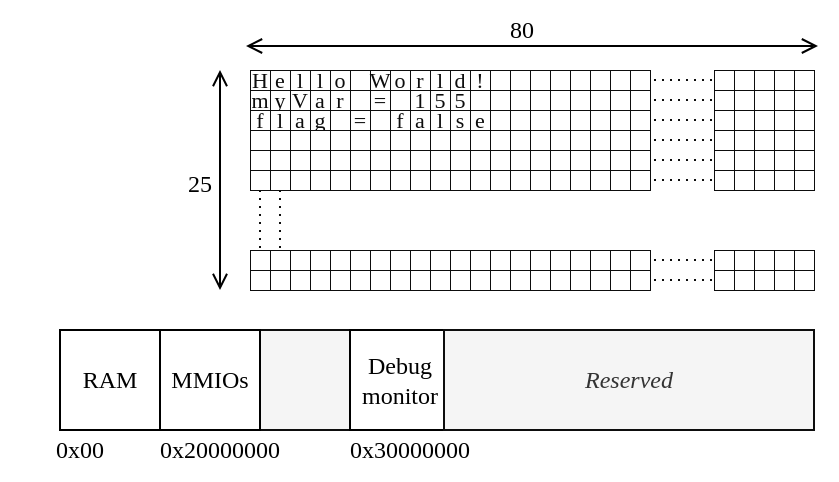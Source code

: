 <mxfile version="21.6.8" type="device">
  <diagram name="Page-1" id="7UJvqwtA53lMrA3YZl_T">
    <mxGraphModel dx="627" dy="459" grid="1" gridSize="10" guides="1" tooltips="1" connect="1" arrows="1" fold="1" page="1" pageScale="1" pageWidth="850" pageHeight="1100" math="0" shadow="0">
      <root>
        <mxCell id="0" />
        <mxCell id="1" parent="0" />
        <mxCell id="1Dst-Pp7yCYSwZfz3Zx6-1" value="" style="rounded=0;whiteSpace=wrap;html=1;fillColor=#f5f5f5;fontColor=#333333;strokeColor=#0D0D0D;" parent="1" vertex="1">
          <mxGeometry x="150" y="250" width="150" height="50" as="geometry" />
        </mxCell>
        <mxCell id="1Dst-Pp7yCYSwZfz3Zx6-3" value="0x00" style="text;html=1;strokeColor=none;fillColor=none;align=center;verticalAlign=middle;whiteSpace=wrap;rounded=0;fontFamily=Computer Modern;" parent="1" vertex="1">
          <mxGeometry x="120" y="295" width="80" height="30" as="geometry" />
        </mxCell>
        <mxCell id="1Dst-Pp7yCYSwZfz3Zx6-6" value="0x20000000" style="text;html=1;strokeColor=none;fillColor=none;align=center;verticalAlign=middle;whiteSpace=wrap;rounded=0;fontFamily=Computer Modern;" parent="1" vertex="1">
          <mxGeometry x="190" y="295" width="80" height="30" as="geometry" />
        </mxCell>
        <mxCell id="1Dst-Pp7yCYSwZfz3Zx6-7" value="0x30000000" style="text;html=1;strokeColor=none;fillColor=none;align=center;verticalAlign=middle;whiteSpace=wrap;rounded=0;fontFamily=Computer Modern;" parent="1" vertex="1">
          <mxGeometry x="285" y="295" width="80" height="30" as="geometry" />
        </mxCell>
        <mxCell id="1Dst-Pp7yCYSwZfz3Zx6-11" value="RAM" style="rounded=0;whiteSpace=wrap;html=1;fontFamily=Computer Modern;" parent="1" vertex="1">
          <mxGeometry x="150" y="250" width="50" height="50" as="geometry" />
        </mxCell>
        <mxCell id="1Dst-Pp7yCYSwZfz3Zx6-12" value="MMIOs" style="rounded=0;whiteSpace=wrap;html=1;fontFamily=Computer Modern;" parent="1" vertex="1">
          <mxGeometry x="200" y="250" width="50" height="50" as="geometry" />
        </mxCell>
        <mxCell id="1Dst-Pp7yCYSwZfz3Zx6-13" value="Debug&lt;br&gt;monitor" style="rounded=0;whiteSpace=wrap;html=1;fontFamily=Computer Modern;" parent="1" vertex="1">
          <mxGeometry x="295" y="250" width="50" height="50" as="geometry" />
        </mxCell>
        <mxCell id="1Dst-Pp7yCYSwZfz3Zx6-14" value="H" style="rounded=0;whiteSpace=wrap;html=1;fontColor=#0D0D0D;strokeColor=#0D0D0D;fontFamily=Computer Modern;fontSize=11;strokeWidth=0.5;" parent="1" vertex="1">
          <mxGeometry x="245" y="120" width="10" height="10" as="geometry" />
        </mxCell>
        <mxCell id="1Dst-Pp7yCYSwZfz3Zx6-15" value="e" style="rounded=0;whiteSpace=wrap;html=1;fontColor=#0D0D0D;strokeColor=#0D0D0D;fontFamily=Computer Modern;fontSize=11;strokeWidth=0.5;" parent="1" vertex="1">
          <mxGeometry x="255" y="120" width="10" height="10" as="geometry" />
        </mxCell>
        <mxCell id="1Dst-Pp7yCYSwZfz3Zx6-16" value="l" style="rounded=0;whiteSpace=wrap;html=1;fontColor=#0D0D0D;strokeColor=#0D0D0D;fontFamily=Computer Modern;fontSize=11;strokeWidth=0.5;" parent="1" vertex="1">
          <mxGeometry x="265" y="120" width="10" height="10" as="geometry" />
        </mxCell>
        <mxCell id="1Dst-Pp7yCYSwZfz3Zx6-17" value="l" style="rounded=0;whiteSpace=wrap;html=1;fontColor=#0D0D0D;strokeColor=#0D0D0D;fontFamily=Computer Modern;fontSize=11;strokeWidth=0.5;" parent="1" vertex="1">
          <mxGeometry x="275" y="120" width="10" height="10" as="geometry" />
        </mxCell>
        <mxCell id="1Dst-Pp7yCYSwZfz3Zx6-18" value="o" style="rounded=0;whiteSpace=wrap;html=1;fontColor=#0D0D0D;strokeColor=#0D0D0D;fontFamily=Computer Modern;fontSize=11;strokeWidth=0.5;" parent="1" vertex="1">
          <mxGeometry x="285" y="120" width="10" height="10" as="geometry" />
        </mxCell>
        <mxCell id="1Dst-Pp7yCYSwZfz3Zx6-19" value="" style="rounded=0;whiteSpace=wrap;html=1;fontColor=#B3B3B3;strokeColor=#0D0D0D;fontSize=11;strokeWidth=0.5;" parent="1" vertex="1">
          <mxGeometry x="295" y="120" width="10" height="10" as="geometry" />
        </mxCell>
        <mxCell id="1Dst-Pp7yCYSwZfz3Zx6-20" value="W" style="rounded=0;whiteSpace=wrap;html=1;fontColor=#0D0D0D;strokeColor=#0D0D0D;fontFamily=Computer Modern;fontSize=11;strokeWidth=0.5;" parent="1" vertex="1">
          <mxGeometry x="305" y="120" width="10" height="10" as="geometry" />
        </mxCell>
        <mxCell id="1Dst-Pp7yCYSwZfz3Zx6-21" value="o" style="rounded=0;whiteSpace=wrap;html=1;fontColor=#0D0D0D;strokeColor=#0D0D0D;fontFamily=Computer Modern;fontSize=11;strokeWidth=0.5;" parent="1" vertex="1">
          <mxGeometry x="315" y="120" width="10" height="10" as="geometry" />
        </mxCell>
        <mxCell id="1Dst-Pp7yCYSwZfz3Zx6-22" value="r" style="rounded=0;whiteSpace=wrap;html=1;fontColor=#0D0D0D;strokeColor=#0D0D0D;fontFamily=Computer Modern;fontSize=11;strokeWidth=0.5;" parent="1" vertex="1">
          <mxGeometry x="325" y="120" width="10" height="10" as="geometry" />
        </mxCell>
        <mxCell id="1Dst-Pp7yCYSwZfz3Zx6-23" value="l" style="rounded=0;whiteSpace=wrap;html=1;fontColor=#0D0D0D;strokeColor=#0D0D0D;fontFamily=Computer Modern;fontSize=11;strokeWidth=0.5;" parent="1" vertex="1">
          <mxGeometry x="335" y="120" width="10" height="10" as="geometry" />
        </mxCell>
        <mxCell id="1Dst-Pp7yCYSwZfz3Zx6-24" value="d" style="rounded=0;whiteSpace=wrap;html=1;fontColor=#0D0D0D;strokeColor=#0D0D0D;fontFamily=Computer Modern;fontSize=11;strokeWidth=0.5;" parent="1" vertex="1">
          <mxGeometry x="345" y="120" width="10" height="10" as="geometry" />
        </mxCell>
        <mxCell id="1Dst-Pp7yCYSwZfz3Zx6-25" value="!" style="rounded=0;whiteSpace=wrap;html=1;fontColor=#0D0D0D;strokeColor=#0D0D0D;fontFamily=Computer Modern;fontSize=11;strokeWidth=0.5;" parent="1" vertex="1">
          <mxGeometry x="355" y="120" width="10" height="10" as="geometry" />
        </mxCell>
        <mxCell id="1Dst-Pp7yCYSwZfz3Zx6-26" value="" style="rounded=0;whiteSpace=wrap;html=1;fontColor=#B3B3B3;strokeColor=#0D0D0D;strokeWidth=0.5;" parent="1" vertex="1">
          <mxGeometry x="365" y="120" width="10" height="10" as="geometry" />
        </mxCell>
        <mxCell id="1Dst-Pp7yCYSwZfz3Zx6-27" value="" style="rounded=0;whiteSpace=wrap;html=1;fontColor=#B3B3B3;strokeColor=#0D0D0D;strokeWidth=0.5;" parent="1" vertex="1">
          <mxGeometry x="375" y="120" width="10" height="10" as="geometry" />
        </mxCell>
        <mxCell id="1Dst-Pp7yCYSwZfz3Zx6-28" value="" style="rounded=0;whiteSpace=wrap;html=1;fontColor=#B3B3B3;strokeColor=#0D0D0D;strokeWidth=0.5;" parent="1" vertex="1">
          <mxGeometry x="385" y="120" width="10" height="10" as="geometry" />
        </mxCell>
        <mxCell id="1Dst-Pp7yCYSwZfz3Zx6-29" value="" style="rounded=0;whiteSpace=wrap;html=1;fontColor=#B3B3B3;strokeColor=#0D0D0D;strokeWidth=0.5;" parent="1" vertex="1">
          <mxGeometry x="395" y="120" width="10" height="10" as="geometry" />
        </mxCell>
        <mxCell id="1Dst-Pp7yCYSwZfz3Zx6-30" value="" style="rounded=0;whiteSpace=wrap;html=1;fontColor=#B3B3B3;strokeColor=#0D0D0D;strokeWidth=0.5;" parent="1" vertex="1">
          <mxGeometry x="405" y="120" width="10" height="10" as="geometry" />
        </mxCell>
        <mxCell id="1Dst-Pp7yCYSwZfz3Zx6-31" value="" style="rounded=0;whiteSpace=wrap;html=1;fontColor=#B3B3B3;strokeColor=#0D0D0D;strokeWidth=0.5;" parent="1" vertex="1">
          <mxGeometry x="415" y="120" width="10" height="10" as="geometry" />
        </mxCell>
        <mxCell id="1Dst-Pp7yCYSwZfz3Zx6-32" value="" style="rounded=0;whiteSpace=wrap;html=1;fontColor=#B3B3B3;strokeColor=#0D0D0D;strokeWidth=0.5;" parent="1" vertex="1">
          <mxGeometry x="425" y="120" width="10" height="10" as="geometry" />
        </mxCell>
        <mxCell id="1Dst-Pp7yCYSwZfz3Zx6-33" value="" style="rounded=0;whiteSpace=wrap;html=1;fontColor=#B3B3B3;strokeColor=#0D0D0D;strokeWidth=0.5;" parent="1" vertex="1">
          <mxGeometry x="435" y="120" width="10" height="10" as="geometry" />
        </mxCell>
        <mxCell id="1Dst-Pp7yCYSwZfz3Zx6-59" value="" style="rounded=0;whiteSpace=wrap;html=1;fontColor=#B3B3B3;strokeColor=#0D0D0D;strokeWidth=0.5;" parent="1" vertex="1">
          <mxGeometry x="477" y="120" width="10" height="10" as="geometry" />
        </mxCell>
        <mxCell id="1Dst-Pp7yCYSwZfz3Zx6-60" value="" style="rounded=0;whiteSpace=wrap;html=1;fontColor=#B3B3B3;strokeColor=#0D0D0D;strokeWidth=0.5;" parent="1" vertex="1">
          <mxGeometry x="487" y="120" width="10" height="10" as="geometry" />
        </mxCell>
        <mxCell id="1Dst-Pp7yCYSwZfz3Zx6-61" value="" style="rounded=0;whiteSpace=wrap;html=1;fontColor=#B3B3B3;strokeColor=#0D0D0D;strokeWidth=0.5;" parent="1" vertex="1">
          <mxGeometry x="497" y="120" width="10" height="10" as="geometry" />
        </mxCell>
        <mxCell id="1Dst-Pp7yCYSwZfz3Zx6-62" value="" style="rounded=0;whiteSpace=wrap;html=1;fontColor=#B3B3B3;strokeColor=#0D0D0D;strokeWidth=0.5;" parent="1" vertex="1">
          <mxGeometry x="507" y="120" width="10" height="10" as="geometry" />
        </mxCell>
        <mxCell id="1Dst-Pp7yCYSwZfz3Zx6-63" value="" style="rounded=0;whiteSpace=wrap;html=1;fontColor=#B3B3B3;strokeColor=#0D0D0D;strokeWidth=0.5;" parent="1" vertex="1">
          <mxGeometry x="517" y="120" width="10" height="10" as="geometry" />
        </mxCell>
        <mxCell id="1Dst-Pp7yCYSwZfz3Zx6-64" value="" style="endArrow=none;dashed=1;html=1;dashPattern=1 3;strokeWidth=1;rounded=0;exitX=1;exitY=0.5;exitDx=0;exitDy=0;entryX=0;entryY=0.5;entryDx=0;entryDy=0;fontColor=#B3B3B3;strokeColor=#0D0D0D;" parent="1" edge="1">
          <mxGeometry width="50" height="50" relative="1" as="geometry">
            <mxPoint x="447" y="125" as="sourcePoint" />
            <mxPoint x="477" y="125" as="targetPoint" />
          </mxGeometry>
        </mxCell>
        <mxCell id="1Dst-Pp7yCYSwZfz3Zx6-65" value="m" style="rounded=0;whiteSpace=wrap;html=1;fontColor=#0D0D0D;strokeColor=#0D0D0D;strokeWidth=0.5;fontSize=11;fontFamily=Computer Modern;" parent="1" vertex="1">
          <mxGeometry x="245" y="130" width="10" height="10" as="geometry" />
        </mxCell>
        <mxCell id="1Dst-Pp7yCYSwZfz3Zx6-66" value="y" style="rounded=0;whiteSpace=wrap;html=1;fontColor=#0D0D0D;strokeColor=#0D0D0D;strokeWidth=0.5;fontSize=11;fontFamily=Computer Modern;" parent="1" vertex="1">
          <mxGeometry x="255" y="130" width="10" height="10" as="geometry" />
        </mxCell>
        <mxCell id="1Dst-Pp7yCYSwZfz3Zx6-67" value="&lt;font style=&quot;font-size: 11px;&quot;&gt;V&lt;/font&gt;" style="rounded=0;whiteSpace=wrap;html=1;fontColor=#0D0D0D;strokeColor=#0D0D0D;strokeWidth=0.5;fontSize=11;fontFamily=Computer Modern;" parent="1" vertex="1">
          <mxGeometry x="265" y="130" width="10" height="10" as="geometry" />
        </mxCell>
        <mxCell id="1Dst-Pp7yCYSwZfz3Zx6-68" value="a" style="rounded=0;whiteSpace=wrap;html=1;fontColor=#0D0D0D;strokeColor=#0D0D0D;strokeWidth=0.5;fontSize=11;fontFamily=Computer Modern;" parent="1" vertex="1">
          <mxGeometry x="275" y="130" width="10" height="10" as="geometry" />
        </mxCell>
        <mxCell id="1Dst-Pp7yCYSwZfz3Zx6-69" value="r" style="rounded=0;whiteSpace=wrap;html=1;fontColor=#0D0D0D;strokeColor=#0D0D0D;strokeWidth=0.5;fontSize=11;fontFamily=Computer Modern;" parent="1" vertex="1">
          <mxGeometry x="285" y="130" width="10" height="10" as="geometry" />
        </mxCell>
        <mxCell id="1Dst-Pp7yCYSwZfz3Zx6-70" value="" style="rounded=0;whiteSpace=wrap;html=1;fontColor=#0D0D0D;strokeColor=#0D0D0D;strokeWidth=0.5;fontSize=11;fontFamily=Computer Modern;" parent="1" vertex="1">
          <mxGeometry x="295" y="130" width="10" height="10" as="geometry" />
        </mxCell>
        <mxCell id="1Dst-Pp7yCYSwZfz3Zx6-71" value="=" style="rounded=0;whiteSpace=wrap;html=1;fontColor=#0D0D0D;strokeColor=#0D0D0D;strokeWidth=0.5;fontFamily=Computer Modern;fontSize=11;" parent="1" vertex="1">
          <mxGeometry x="305" y="130" width="10" height="10" as="geometry" />
        </mxCell>
        <mxCell id="1Dst-Pp7yCYSwZfz3Zx6-72" value="" style="rounded=0;whiteSpace=wrap;html=1;fontColor=#0D0D0D;strokeColor=#0D0D0D;strokeWidth=0.5;fontSize=11;fontFamily=Computer Modern;" parent="1" vertex="1">
          <mxGeometry x="315" y="130" width="10" height="10" as="geometry" />
        </mxCell>
        <mxCell id="1Dst-Pp7yCYSwZfz3Zx6-73" value="1" style="rounded=0;whiteSpace=wrap;html=1;fontColor=#0D0D0D;strokeColor=#0D0D0D;strokeWidth=0.5;fontFamily=Computer Modern;fontSize=11;" parent="1" vertex="1">
          <mxGeometry x="325" y="130" width="10" height="10" as="geometry" />
        </mxCell>
        <mxCell id="1Dst-Pp7yCYSwZfz3Zx6-74" value="5" style="rounded=0;whiteSpace=wrap;html=1;fontColor=#0D0D0D;strokeColor=#0D0D0D;strokeWidth=0.5;fontSize=11;fontFamily=Computer Modern;" parent="1" vertex="1">
          <mxGeometry x="335" y="130" width="10" height="10" as="geometry" />
        </mxCell>
        <mxCell id="1Dst-Pp7yCYSwZfz3Zx6-75" value="5" style="rounded=0;whiteSpace=wrap;html=1;fontColor=#0D0D0D;strokeColor=#0D0D0D;strokeWidth=0.5;fontSize=11;fontFamily=Computer Modern;" parent="1" vertex="1">
          <mxGeometry x="345" y="130" width="10" height="10" as="geometry" />
        </mxCell>
        <mxCell id="1Dst-Pp7yCYSwZfz3Zx6-76" value="" style="rounded=0;whiteSpace=wrap;html=1;fontColor=#0D0D0D;strokeColor=#0D0D0D;strokeWidth=0.5;fontSize=11;fontFamily=Computer Modern;" parent="1" vertex="1">
          <mxGeometry x="355" y="130" width="10" height="10" as="geometry" />
        </mxCell>
        <mxCell id="1Dst-Pp7yCYSwZfz3Zx6-77" value="" style="rounded=0;whiteSpace=wrap;html=1;fontColor=#B3B3B3;strokeColor=#0D0D0D;strokeWidth=0.5;" parent="1" vertex="1">
          <mxGeometry x="365" y="130" width="10" height="10" as="geometry" />
        </mxCell>
        <mxCell id="1Dst-Pp7yCYSwZfz3Zx6-78" value="" style="rounded=0;whiteSpace=wrap;html=1;fontColor=#B3B3B3;strokeColor=#0D0D0D;strokeWidth=0.5;" parent="1" vertex="1">
          <mxGeometry x="375" y="130" width="10" height="10" as="geometry" />
        </mxCell>
        <mxCell id="1Dst-Pp7yCYSwZfz3Zx6-79" value="" style="rounded=0;whiteSpace=wrap;html=1;fontColor=#B3B3B3;strokeColor=#0D0D0D;strokeWidth=0.5;" parent="1" vertex="1">
          <mxGeometry x="385" y="130" width="10" height="10" as="geometry" />
        </mxCell>
        <mxCell id="1Dst-Pp7yCYSwZfz3Zx6-80" value="" style="rounded=0;whiteSpace=wrap;html=1;fontColor=#B3B3B3;strokeColor=#0D0D0D;strokeWidth=0.5;" parent="1" vertex="1">
          <mxGeometry x="395" y="130" width="10" height="10" as="geometry" />
        </mxCell>
        <mxCell id="1Dst-Pp7yCYSwZfz3Zx6-81" value="" style="rounded=0;whiteSpace=wrap;html=1;fontColor=#B3B3B3;strokeColor=#0D0D0D;strokeWidth=0.5;" parent="1" vertex="1">
          <mxGeometry x="405" y="130" width="10" height="10" as="geometry" />
        </mxCell>
        <mxCell id="1Dst-Pp7yCYSwZfz3Zx6-82" value="" style="rounded=0;whiteSpace=wrap;html=1;fontColor=#B3B3B3;strokeColor=#0D0D0D;strokeWidth=0.5;" parent="1" vertex="1">
          <mxGeometry x="415" y="130" width="10" height="10" as="geometry" />
        </mxCell>
        <mxCell id="1Dst-Pp7yCYSwZfz3Zx6-83" value="" style="rounded=0;whiteSpace=wrap;html=1;fontColor=#B3B3B3;strokeColor=#0D0D0D;strokeWidth=0.5;" parent="1" vertex="1">
          <mxGeometry x="425" y="130" width="10" height="10" as="geometry" />
        </mxCell>
        <mxCell id="1Dst-Pp7yCYSwZfz3Zx6-84" value="" style="rounded=0;whiteSpace=wrap;html=1;fontColor=#B3B3B3;strokeColor=#0D0D0D;strokeWidth=0.5;" parent="1" vertex="1">
          <mxGeometry x="435" y="130" width="10" height="10" as="geometry" />
        </mxCell>
        <mxCell id="1Dst-Pp7yCYSwZfz3Zx6-85" value="" style="rounded=0;whiteSpace=wrap;html=1;fontColor=#B3B3B3;strokeColor=#0D0D0D;strokeWidth=0.5;" parent="1" vertex="1">
          <mxGeometry x="477" y="130" width="10" height="10" as="geometry" />
        </mxCell>
        <mxCell id="1Dst-Pp7yCYSwZfz3Zx6-86" value="" style="rounded=0;whiteSpace=wrap;html=1;fontColor=#B3B3B3;strokeColor=#0D0D0D;strokeWidth=0.5;" parent="1" vertex="1">
          <mxGeometry x="487" y="130" width="10" height="10" as="geometry" />
        </mxCell>
        <mxCell id="1Dst-Pp7yCYSwZfz3Zx6-87" value="" style="rounded=0;whiteSpace=wrap;html=1;fontColor=#B3B3B3;strokeColor=#0D0D0D;strokeWidth=0.5;" parent="1" vertex="1">
          <mxGeometry x="497" y="130" width="10" height="10" as="geometry" />
        </mxCell>
        <mxCell id="1Dst-Pp7yCYSwZfz3Zx6-88" value="" style="rounded=0;whiteSpace=wrap;html=1;fontColor=#B3B3B3;strokeColor=#0D0D0D;strokeWidth=0.5;" parent="1" vertex="1">
          <mxGeometry x="507" y="130" width="10" height="10" as="geometry" />
        </mxCell>
        <mxCell id="1Dst-Pp7yCYSwZfz3Zx6-89" value="" style="rounded=0;whiteSpace=wrap;html=1;fontColor=#B3B3B3;strokeColor=#0D0D0D;strokeWidth=0.5;" parent="1" vertex="1">
          <mxGeometry x="517" y="130" width="10" height="10" as="geometry" />
        </mxCell>
        <mxCell id="1Dst-Pp7yCYSwZfz3Zx6-90" value="" style="endArrow=none;dashed=1;html=1;dashPattern=1 3;strokeWidth=1;rounded=0;exitX=1;exitY=0.5;exitDx=0;exitDy=0;entryX=0;entryY=0.5;entryDx=0;entryDy=0;fontColor=#B3B3B3;strokeColor=#0D0D0D;" parent="1" edge="1">
          <mxGeometry width="50" height="50" relative="1" as="geometry">
            <mxPoint x="447" y="135" as="sourcePoint" />
            <mxPoint x="477" y="135" as="targetPoint" />
          </mxGeometry>
        </mxCell>
        <mxCell id="1Dst-Pp7yCYSwZfz3Zx6-91" value="f" style="rounded=0;whiteSpace=wrap;html=1;fontColor=#0D0D0D;strokeColor=#0D0D0D;strokeWidth=0.5;fontSize=11;fontFamily=Computer Modern;" parent="1" vertex="1">
          <mxGeometry x="245" y="140" width="10" height="10" as="geometry" />
        </mxCell>
        <mxCell id="1Dst-Pp7yCYSwZfz3Zx6-92" value="l" style="rounded=0;whiteSpace=wrap;html=1;fontColor=#0D0D0D;strokeColor=#0D0D0D;strokeWidth=0.5;fontSize=11;fontFamily=Computer Modern;" parent="1" vertex="1">
          <mxGeometry x="255" y="140" width="10" height="10" as="geometry" />
        </mxCell>
        <mxCell id="1Dst-Pp7yCYSwZfz3Zx6-93" value="a" style="rounded=0;whiteSpace=wrap;html=1;fontColor=#0D0D0D;strokeColor=#0D0D0D;strokeWidth=0.5;fontSize=11;fontFamily=Computer Modern;" parent="1" vertex="1">
          <mxGeometry x="265" y="140" width="10" height="10" as="geometry" />
        </mxCell>
        <mxCell id="1Dst-Pp7yCYSwZfz3Zx6-94" value="g" style="rounded=0;whiteSpace=wrap;html=1;fontColor=#0D0D0D;strokeColor=#0D0D0D;strokeWidth=0.5;fontSize=11;fontFamily=Computer Modern;" parent="1" vertex="1">
          <mxGeometry x="275" y="140" width="10" height="10" as="geometry" />
        </mxCell>
        <mxCell id="1Dst-Pp7yCYSwZfz3Zx6-95" value="" style="rounded=0;whiteSpace=wrap;html=1;fontColor=#B3B3B3;strokeColor=#0D0D0D;strokeWidth=0.5;" parent="1" vertex="1">
          <mxGeometry x="285" y="140" width="10" height="10" as="geometry" />
        </mxCell>
        <mxCell id="1Dst-Pp7yCYSwZfz3Zx6-96" value="=" style="rounded=0;whiteSpace=wrap;html=1;fontColor=#0D0D0D;strokeColor=#0D0D0D;strokeWidth=0.5;fontSize=11;fontFamily=Computer Modern;" parent="1" vertex="1">
          <mxGeometry x="295" y="140" width="10" height="10" as="geometry" />
        </mxCell>
        <mxCell id="1Dst-Pp7yCYSwZfz3Zx6-97" value="" style="rounded=0;whiteSpace=wrap;html=1;fontColor=#B3B3B3;strokeColor=#0D0D0D;strokeWidth=0.5;" parent="1" vertex="1">
          <mxGeometry x="305" y="140" width="10" height="10" as="geometry" />
        </mxCell>
        <mxCell id="1Dst-Pp7yCYSwZfz3Zx6-98" value="f" style="rounded=0;whiteSpace=wrap;html=1;fontColor=#0D0D0D;strokeColor=#0D0D0D;strokeWidth=0.5;fontSize=11;fontFamily=Computer Modern;" parent="1" vertex="1">
          <mxGeometry x="315" y="140" width="10" height="10" as="geometry" />
        </mxCell>
        <mxCell id="1Dst-Pp7yCYSwZfz3Zx6-99" value="a" style="rounded=0;whiteSpace=wrap;html=1;fontColor=#0D0D0D;strokeColor=#0D0D0D;strokeWidth=0.5;fontSize=11;fontFamily=Computer Modern;" parent="1" vertex="1">
          <mxGeometry x="325" y="140" width="10" height="10" as="geometry" />
        </mxCell>
        <mxCell id="1Dst-Pp7yCYSwZfz3Zx6-100" value="l" style="rounded=0;whiteSpace=wrap;html=1;fontColor=#0D0D0D;strokeColor=#0D0D0D;strokeWidth=0.5;fontSize=11;fontFamily=Computer Modern;" parent="1" vertex="1">
          <mxGeometry x="335" y="140" width="10" height="10" as="geometry" />
        </mxCell>
        <mxCell id="1Dst-Pp7yCYSwZfz3Zx6-101" value="s" style="rounded=0;whiteSpace=wrap;html=1;fontColor=#0D0D0D;strokeColor=#0D0D0D;strokeWidth=0.5;fontSize=11;fontFamily=Computer Modern;" parent="1" vertex="1">
          <mxGeometry x="345" y="140" width="10" height="10" as="geometry" />
        </mxCell>
        <mxCell id="1Dst-Pp7yCYSwZfz3Zx6-102" value="e" style="rounded=0;whiteSpace=wrap;html=1;fontColor=#0D0D0D;strokeColor=#0D0D0D;strokeWidth=0.5;fontSize=11;fontFamily=Computer Modern;" parent="1" vertex="1">
          <mxGeometry x="355" y="140" width="10" height="10" as="geometry" />
        </mxCell>
        <mxCell id="1Dst-Pp7yCYSwZfz3Zx6-103" value="" style="rounded=0;whiteSpace=wrap;html=1;fontColor=#B3B3B3;strokeColor=#0D0D0D;strokeWidth=0.5;" parent="1" vertex="1">
          <mxGeometry x="365" y="140" width="10" height="10" as="geometry" />
        </mxCell>
        <mxCell id="1Dst-Pp7yCYSwZfz3Zx6-104" value="" style="rounded=0;whiteSpace=wrap;html=1;fontColor=#B3B3B3;strokeColor=#0D0D0D;strokeWidth=0.5;" parent="1" vertex="1">
          <mxGeometry x="375" y="140" width="10" height="10" as="geometry" />
        </mxCell>
        <mxCell id="1Dst-Pp7yCYSwZfz3Zx6-105" value="" style="rounded=0;whiteSpace=wrap;html=1;fontColor=#B3B3B3;strokeColor=#0D0D0D;strokeWidth=0.5;" parent="1" vertex="1">
          <mxGeometry x="385" y="140" width="10" height="10" as="geometry" />
        </mxCell>
        <mxCell id="1Dst-Pp7yCYSwZfz3Zx6-106" value="" style="rounded=0;whiteSpace=wrap;html=1;fontColor=#B3B3B3;strokeColor=#0D0D0D;strokeWidth=0.5;" parent="1" vertex="1">
          <mxGeometry x="395" y="140" width="10" height="10" as="geometry" />
        </mxCell>
        <mxCell id="1Dst-Pp7yCYSwZfz3Zx6-107" value="" style="rounded=0;whiteSpace=wrap;html=1;fontColor=#B3B3B3;strokeColor=#0D0D0D;strokeWidth=0.5;" parent="1" vertex="1">
          <mxGeometry x="405" y="140" width="10" height="10" as="geometry" />
        </mxCell>
        <mxCell id="1Dst-Pp7yCYSwZfz3Zx6-108" value="" style="rounded=0;whiteSpace=wrap;html=1;fontColor=#B3B3B3;strokeColor=#0D0D0D;strokeWidth=0.5;" parent="1" vertex="1">
          <mxGeometry x="415" y="140" width="10" height="10" as="geometry" />
        </mxCell>
        <mxCell id="1Dst-Pp7yCYSwZfz3Zx6-109" value="" style="rounded=0;whiteSpace=wrap;html=1;fontColor=#B3B3B3;strokeColor=#0D0D0D;strokeWidth=0.5;" parent="1" vertex="1">
          <mxGeometry x="425" y="140" width="10" height="10" as="geometry" />
        </mxCell>
        <mxCell id="1Dst-Pp7yCYSwZfz3Zx6-110" value="" style="rounded=0;whiteSpace=wrap;html=1;fontColor=#B3B3B3;strokeColor=#0D0D0D;strokeWidth=0.5;" parent="1" vertex="1">
          <mxGeometry x="435" y="140" width="10" height="10" as="geometry" />
        </mxCell>
        <mxCell id="1Dst-Pp7yCYSwZfz3Zx6-111" value="" style="rounded=0;whiteSpace=wrap;html=1;fontColor=#B3B3B3;strokeColor=#0D0D0D;strokeWidth=0.5;" parent="1" vertex="1">
          <mxGeometry x="477" y="140" width="10" height="10" as="geometry" />
        </mxCell>
        <mxCell id="1Dst-Pp7yCYSwZfz3Zx6-112" value="" style="rounded=0;whiteSpace=wrap;html=1;fontColor=#B3B3B3;strokeColor=#0D0D0D;strokeWidth=0.5;" parent="1" vertex="1">
          <mxGeometry x="487" y="140" width="10" height="10" as="geometry" />
        </mxCell>
        <mxCell id="1Dst-Pp7yCYSwZfz3Zx6-113" value="" style="rounded=0;whiteSpace=wrap;html=1;fontColor=#B3B3B3;strokeColor=#0D0D0D;strokeWidth=0.5;" parent="1" vertex="1">
          <mxGeometry x="497" y="140" width="10" height="10" as="geometry" />
        </mxCell>
        <mxCell id="1Dst-Pp7yCYSwZfz3Zx6-114" value="" style="rounded=0;whiteSpace=wrap;html=1;fontColor=#B3B3B3;strokeColor=#0D0D0D;strokeWidth=0.5;" parent="1" vertex="1">
          <mxGeometry x="507" y="140" width="10" height="10" as="geometry" />
        </mxCell>
        <mxCell id="1Dst-Pp7yCYSwZfz3Zx6-115" value="" style="rounded=0;whiteSpace=wrap;html=1;fontColor=#B3B3B3;strokeColor=#0D0D0D;strokeWidth=0.5;" parent="1" vertex="1">
          <mxGeometry x="517" y="140" width="10" height="10" as="geometry" />
        </mxCell>
        <mxCell id="1Dst-Pp7yCYSwZfz3Zx6-116" value="" style="endArrow=none;dashed=1;html=1;dashPattern=1 3;strokeWidth=1;rounded=0;exitX=1;exitY=0.5;exitDx=0;exitDy=0;entryX=0;entryY=0.5;entryDx=0;entryDy=0;fontColor=#B3B3B3;strokeColor=#0D0D0D;" parent="1" edge="1">
          <mxGeometry width="50" height="50" relative="1" as="geometry">
            <mxPoint x="447" y="145" as="sourcePoint" />
            <mxPoint x="477" y="145" as="targetPoint" />
          </mxGeometry>
        </mxCell>
        <mxCell id="1Dst-Pp7yCYSwZfz3Zx6-117" value="" style="rounded=0;whiteSpace=wrap;html=1;fontColor=#B3B3B3;strokeColor=#0D0D0D;strokeWidth=0.5;" parent="1" vertex="1">
          <mxGeometry x="245" y="210" width="10" height="10" as="geometry" />
        </mxCell>
        <mxCell id="1Dst-Pp7yCYSwZfz3Zx6-118" value="" style="rounded=0;whiteSpace=wrap;html=1;fontColor=#B3B3B3;strokeColor=#0D0D0D;strokeWidth=0.5;" parent="1" vertex="1">
          <mxGeometry x="255" y="210" width="10" height="10" as="geometry" />
        </mxCell>
        <mxCell id="1Dst-Pp7yCYSwZfz3Zx6-119" value="" style="rounded=0;whiteSpace=wrap;html=1;fontColor=#B3B3B3;strokeColor=#0D0D0D;strokeWidth=0.5;" parent="1" vertex="1">
          <mxGeometry x="265" y="210" width="10" height="10" as="geometry" />
        </mxCell>
        <mxCell id="1Dst-Pp7yCYSwZfz3Zx6-120" value="" style="rounded=0;whiteSpace=wrap;html=1;fontColor=#B3B3B3;strokeColor=#0D0D0D;strokeWidth=0.5;" parent="1" vertex="1">
          <mxGeometry x="275" y="210" width="10" height="10" as="geometry" />
        </mxCell>
        <mxCell id="1Dst-Pp7yCYSwZfz3Zx6-121" value="" style="rounded=0;whiteSpace=wrap;html=1;fontColor=#B3B3B3;strokeColor=#0D0D0D;strokeWidth=0.5;" parent="1" vertex="1">
          <mxGeometry x="285" y="210" width="10" height="10" as="geometry" />
        </mxCell>
        <mxCell id="1Dst-Pp7yCYSwZfz3Zx6-122" value="" style="rounded=0;whiteSpace=wrap;html=1;fontColor=#B3B3B3;strokeColor=#0D0D0D;strokeWidth=0.5;" parent="1" vertex="1">
          <mxGeometry x="295" y="210" width="10" height="10" as="geometry" />
        </mxCell>
        <mxCell id="1Dst-Pp7yCYSwZfz3Zx6-123" value="" style="rounded=0;whiteSpace=wrap;html=1;fontColor=#B3B3B3;strokeColor=#0D0D0D;strokeWidth=0.5;" parent="1" vertex="1">
          <mxGeometry x="305" y="210" width="10" height="10" as="geometry" />
        </mxCell>
        <mxCell id="1Dst-Pp7yCYSwZfz3Zx6-124" value="" style="rounded=0;whiteSpace=wrap;html=1;fontColor=#B3B3B3;strokeColor=#0D0D0D;strokeWidth=0.5;" parent="1" vertex="1">
          <mxGeometry x="315" y="210" width="10" height="10" as="geometry" />
        </mxCell>
        <mxCell id="1Dst-Pp7yCYSwZfz3Zx6-125" value="" style="rounded=0;whiteSpace=wrap;html=1;fontColor=#B3B3B3;strokeColor=#0D0D0D;strokeWidth=0.5;" parent="1" vertex="1">
          <mxGeometry x="325" y="210" width="10" height="10" as="geometry" />
        </mxCell>
        <mxCell id="1Dst-Pp7yCYSwZfz3Zx6-126" value="" style="rounded=0;whiteSpace=wrap;html=1;fontColor=#B3B3B3;strokeColor=#0D0D0D;strokeWidth=0.5;" parent="1" vertex="1">
          <mxGeometry x="335" y="210" width="10" height="10" as="geometry" />
        </mxCell>
        <mxCell id="1Dst-Pp7yCYSwZfz3Zx6-127" value="" style="rounded=0;whiteSpace=wrap;html=1;fontColor=#B3B3B3;strokeColor=#0D0D0D;strokeWidth=0.5;" parent="1" vertex="1">
          <mxGeometry x="345" y="210" width="10" height="10" as="geometry" />
        </mxCell>
        <mxCell id="1Dst-Pp7yCYSwZfz3Zx6-128" value="" style="rounded=0;whiteSpace=wrap;html=1;fontColor=#B3B3B3;strokeColor=#0D0D0D;strokeWidth=0.5;" parent="1" vertex="1">
          <mxGeometry x="355" y="210" width="10" height="10" as="geometry" />
        </mxCell>
        <mxCell id="1Dst-Pp7yCYSwZfz3Zx6-129" value="" style="rounded=0;whiteSpace=wrap;html=1;fontColor=#B3B3B3;strokeColor=#0D0D0D;strokeWidth=0.5;" parent="1" vertex="1">
          <mxGeometry x="365" y="210" width="10" height="10" as="geometry" />
        </mxCell>
        <mxCell id="1Dst-Pp7yCYSwZfz3Zx6-130" value="" style="rounded=0;whiteSpace=wrap;html=1;fontColor=#B3B3B3;strokeColor=#0D0D0D;strokeWidth=0.5;" parent="1" vertex="1">
          <mxGeometry x="375" y="210" width="10" height="10" as="geometry" />
        </mxCell>
        <mxCell id="1Dst-Pp7yCYSwZfz3Zx6-131" value="" style="rounded=0;whiteSpace=wrap;html=1;fontColor=#B3B3B3;strokeColor=#0D0D0D;strokeWidth=0.5;" parent="1" vertex="1">
          <mxGeometry x="385" y="210" width="10" height="10" as="geometry" />
        </mxCell>
        <mxCell id="1Dst-Pp7yCYSwZfz3Zx6-132" value="" style="rounded=0;whiteSpace=wrap;html=1;fontColor=#B3B3B3;strokeColor=#0D0D0D;strokeWidth=0.5;" parent="1" vertex="1">
          <mxGeometry x="395" y="210" width="10" height="10" as="geometry" />
        </mxCell>
        <mxCell id="1Dst-Pp7yCYSwZfz3Zx6-133" value="" style="rounded=0;whiteSpace=wrap;html=1;fontColor=#B3B3B3;strokeColor=#0D0D0D;strokeWidth=0.5;" parent="1" vertex="1">
          <mxGeometry x="405" y="210" width="10" height="10" as="geometry" />
        </mxCell>
        <mxCell id="1Dst-Pp7yCYSwZfz3Zx6-134" value="" style="rounded=0;whiteSpace=wrap;html=1;fontColor=#B3B3B3;strokeColor=#0D0D0D;strokeWidth=0.5;" parent="1" vertex="1">
          <mxGeometry x="415" y="210" width="10" height="10" as="geometry" />
        </mxCell>
        <mxCell id="1Dst-Pp7yCYSwZfz3Zx6-135" value="" style="rounded=0;whiteSpace=wrap;html=1;fontColor=#B3B3B3;strokeColor=#0D0D0D;strokeWidth=0.5;" parent="1" vertex="1">
          <mxGeometry x="425" y="210" width="10" height="10" as="geometry" />
        </mxCell>
        <mxCell id="1Dst-Pp7yCYSwZfz3Zx6-136" value="" style="rounded=0;whiteSpace=wrap;html=1;fontColor=#B3B3B3;strokeColor=#0D0D0D;strokeWidth=0.5;" parent="1" vertex="1">
          <mxGeometry x="435" y="210" width="10" height="10" as="geometry" />
        </mxCell>
        <mxCell id="1Dst-Pp7yCYSwZfz3Zx6-137" value="" style="rounded=0;whiteSpace=wrap;html=1;fontColor=#B3B3B3;strokeColor=#0D0D0D;strokeWidth=0.5;" parent="1" vertex="1">
          <mxGeometry x="477" y="210" width="10" height="10" as="geometry" />
        </mxCell>
        <mxCell id="1Dst-Pp7yCYSwZfz3Zx6-138" value="" style="rounded=0;whiteSpace=wrap;html=1;fontColor=#B3B3B3;strokeColor=#0D0D0D;strokeWidth=0.5;" parent="1" vertex="1">
          <mxGeometry x="487" y="210" width="10" height="10" as="geometry" />
        </mxCell>
        <mxCell id="1Dst-Pp7yCYSwZfz3Zx6-139" value="" style="rounded=0;whiteSpace=wrap;html=1;fontColor=#B3B3B3;strokeColor=#0D0D0D;strokeWidth=0.5;" parent="1" vertex="1">
          <mxGeometry x="497" y="210" width="10" height="10" as="geometry" />
        </mxCell>
        <mxCell id="1Dst-Pp7yCYSwZfz3Zx6-140" value="" style="rounded=0;whiteSpace=wrap;html=1;fontColor=#B3B3B3;strokeColor=#0D0D0D;strokeWidth=0.5;" parent="1" vertex="1">
          <mxGeometry x="507" y="210" width="10" height="10" as="geometry" />
        </mxCell>
        <mxCell id="1Dst-Pp7yCYSwZfz3Zx6-141" value="" style="rounded=0;whiteSpace=wrap;html=1;fontColor=#B3B3B3;strokeColor=#0D0D0D;strokeWidth=0.5;" parent="1" vertex="1">
          <mxGeometry x="517" y="210" width="10" height="10" as="geometry" />
        </mxCell>
        <mxCell id="1Dst-Pp7yCYSwZfz3Zx6-142" value="" style="endArrow=none;dashed=1;html=1;dashPattern=1 3;strokeWidth=1;rounded=0;exitX=1;exitY=0.5;exitDx=0;exitDy=0;entryX=0;entryY=0.5;entryDx=0;entryDy=0;fontColor=#B3B3B3;strokeColor=#0D0D0D;" parent="1" edge="1">
          <mxGeometry width="50" height="50" relative="1" as="geometry">
            <mxPoint x="447" y="215" as="sourcePoint" />
            <mxPoint x="477" y="215" as="targetPoint" />
          </mxGeometry>
        </mxCell>
        <mxCell id="1Dst-Pp7yCYSwZfz3Zx6-143" value="" style="rounded=0;whiteSpace=wrap;html=1;fontColor=#B3B3B3;strokeColor=#0D0D0D;strokeWidth=0.5;" parent="1" vertex="1">
          <mxGeometry x="245" y="150" width="10" height="10" as="geometry" />
        </mxCell>
        <mxCell id="1Dst-Pp7yCYSwZfz3Zx6-144" value="" style="rounded=0;whiteSpace=wrap;html=1;fontColor=#B3B3B3;strokeColor=#0D0D0D;strokeWidth=0.5;" parent="1" vertex="1">
          <mxGeometry x="255" y="150" width="10" height="10" as="geometry" />
        </mxCell>
        <mxCell id="1Dst-Pp7yCYSwZfz3Zx6-145" value="" style="rounded=0;whiteSpace=wrap;html=1;fontColor=#B3B3B3;strokeColor=#0D0D0D;strokeWidth=0.5;" parent="1" vertex="1">
          <mxGeometry x="265" y="150" width="10" height="10" as="geometry" />
        </mxCell>
        <mxCell id="1Dst-Pp7yCYSwZfz3Zx6-146" value="" style="rounded=0;whiteSpace=wrap;html=1;fontColor=#B3B3B3;strokeColor=#0D0D0D;strokeWidth=0.5;" parent="1" vertex="1">
          <mxGeometry x="275" y="150" width="10" height="10" as="geometry" />
        </mxCell>
        <mxCell id="1Dst-Pp7yCYSwZfz3Zx6-147" value="" style="rounded=0;whiteSpace=wrap;html=1;fontColor=#B3B3B3;strokeColor=#0D0D0D;strokeWidth=0.5;" parent="1" vertex="1">
          <mxGeometry x="285" y="150" width="10" height="10" as="geometry" />
        </mxCell>
        <mxCell id="1Dst-Pp7yCYSwZfz3Zx6-148" value="" style="rounded=0;whiteSpace=wrap;html=1;fontColor=#B3B3B3;strokeColor=#0D0D0D;strokeWidth=0.5;" parent="1" vertex="1">
          <mxGeometry x="295" y="150" width="10" height="10" as="geometry" />
        </mxCell>
        <mxCell id="1Dst-Pp7yCYSwZfz3Zx6-149" value="" style="rounded=0;whiteSpace=wrap;html=1;fontColor=#B3B3B3;strokeColor=#0D0D0D;strokeWidth=0.5;" parent="1" vertex="1">
          <mxGeometry x="305" y="150" width="10" height="10" as="geometry" />
        </mxCell>
        <mxCell id="1Dst-Pp7yCYSwZfz3Zx6-150" value="" style="rounded=0;whiteSpace=wrap;html=1;fontColor=#B3B3B3;strokeColor=#0D0D0D;strokeWidth=0.5;" parent="1" vertex="1">
          <mxGeometry x="315" y="150" width="10" height="10" as="geometry" />
        </mxCell>
        <mxCell id="1Dst-Pp7yCYSwZfz3Zx6-151" value="" style="rounded=0;whiteSpace=wrap;html=1;fontColor=#B3B3B3;strokeColor=#0D0D0D;strokeWidth=0.5;" parent="1" vertex="1">
          <mxGeometry x="325" y="150" width="10" height="10" as="geometry" />
        </mxCell>
        <mxCell id="1Dst-Pp7yCYSwZfz3Zx6-152" value="" style="rounded=0;whiteSpace=wrap;html=1;fontColor=#B3B3B3;strokeColor=#0D0D0D;strokeWidth=0.5;" parent="1" vertex="1">
          <mxGeometry x="335" y="150" width="10" height="10" as="geometry" />
        </mxCell>
        <mxCell id="1Dst-Pp7yCYSwZfz3Zx6-153" value="" style="rounded=0;whiteSpace=wrap;html=1;fontColor=#B3B3B3;strokeColor=#0D0D0D;strokeWidth=0.5;" parent="1" vertex="1">
          <mxGeometry x="345" y="150" width="10" height="10" as="geometry" />
        </mxCell>
        <mxCell id="1Dst-Pp7yCYSwZfz3Zx6-154" value="" style="rounded=0;whiteSpace=wrap;html=1;fontColor=#B3B3B3;strokeColor=#0D0D0D;strokeWidth=0.5;" parent="1" vertex="1">
          <mxGeometry x="355" y="150" width="10" height="10" as="geometry" />
        </mxCell>
        <mxCell id="1Dst-Pp7yCYSwZfz3Zx6-155" value="" style="rounded=0;whiteSpace=wrap;html=1;fontColor=#B3B3B3;strokeColor=#0D0D0D;strokeWidth=0.5;" parent="1" vertex="1">
          <mxGeometry x="365" y="150" width="10" height="10" as="geometry" />
        </mxCell>
        <mxCell id="1Dst-Pp7yCYSwZfz3Zx6-156" value="" style="rounded=0;whiteSpace=wrap;html=1;fontColor=#B3B3B3;strokeColor=#0D0D0D;strokeWidth=0.5;" parent="1" vertex="1">
          <mxGeometry x="375" y="150" width="10" height="10" as="geometry" />
        </mxCell>
        <mxCell id="1Dst-Pp7yCYSwZfz3Zx6-157" value="" style="rounded=0;whiteSpace=wrap;html=1;fontColor=#B3B3B3;strokeColor=#0D0D0D;strokeWidth=0.5;" parent="1" vertex="1">
          <mxGeometry x="385" y="150" width="10" height="10" as="geometry" />
        </mxCell>
        <mxCell id="1Dst-Pp7yCYSwZfz3Zx6-158" value="" style="rounded=0;whiteSpace=wrap;html=1;fontColor=#B3B3B3;strokeColor=#0D0D0D;strokeWidth=0.5;" parent="1" vertex="1">
          <mxGeometry x="395" y="150" width="10" height="10" as="geometry" />
        </mxCell>
        <mxCell id="1Dst-Pp7yCYSwZfz3Zx6-159" value="" style="rounded=0;whiteSpace=wrap;html=1;fontColor=#B3B3B3;strokeColor=#0D0D0D;strokeWidth=0.5;" parent="1" vertex="1">
          <mxGeometry x="405" y="150" width="10" height="10" as="geometry" />
        </mxCell>
        <mxCell id="1Dst-Pp7yCYSwZfz3Zx6-160" value="" style="rounded=0;whiteSpace=wrap;html=1;fontColor=#B3B3B3;strokeColor=#0D0D0D;strokeWidth=0.5;" parent="1" vertex="1">
          <mxGeometry x="415" y="150" width="10" height="10" as="geometry" />
        </mxCell>
        <mxCell id="1Dst-Pp7yCYSwZfz3Zx6-161" value="" style="rounded=0;whiteSpace=wrap;html=1;fontColor=#B3B3B3;strokeColor=#0D0D0D;strokeWidth=0.5;" parent="1" vertex="1">
          <mxGeometry x="425" y="150" width="10" height="10" as="geometry" />
        </mxCell>
        <mxCell id="1Dst-Pp7yCYSwZfz3Zx6-162" value="" style="rounded=0;whiteSpace=wrap;html=1;fontColor=#B3B3B3;strokeColor=#0D0D0D;strokeWidth=0.5;" parent="1" vertex="1">
          <mxGeometry x="435" y="150" width="10" height="10" as="geometry" />
        </mxCell>
        <mxCell id="1Dst-Pp7yCYSwZfz3Zx6-163" value="" style="rounded=0;whiteSpace=wrap;html=1;fontColor=#B3B3B3;strokeColor=#0D0D0D;strokeWidth=0.5;" parent="1" vertex="1">
          <mxGeometry x="477" y="150" width="10" height="10" as="geometry" />
        </mxCell>
        <mxCell id="1Dst-Pp7yCYSwZfz3Zx6-164" value="" style="rounded=0;whiteSpace=wrap;html=1;fontColor=#B3B3B3;strokeColor=#0D0D0D;strokeWidth=0.5;" parent="1" vertex="1">
          <mxGeometry x="487" y="150" width="10" height="10" as="geometry" />
        </mxCell>
        <mxCell id="1Dst-Pp7yCYSwZfz3Zx6-165" value="" style="rounded=0;whiteSpace=wrap;html=1;fontColor=#B3B3B3;strokeColor=#0D0D0D;strokeWidth=0.5;" parent="1" vertex="1">
          <mxGeometry x="497" y="150" width="10" height="10" as="geometry" />
        </mxCell>
        <mxCell id="1Dst-Pp7yCYSwZfz3Zx6-166" value="" style="rounded=0;whiteSpace=wrap;html=1;fontColor=#B3B3B3;strokeColor=#0D0D0D;strokeWidth=0.5;" parent="1" vertex="1">
          <mxGeometry x="507" y="150" width="10" height="10" as="geometry" />
        </mxCell>
        <mxCell id="1Dst-Pp7yCYSwZfz3Zx6-167" value="" style="rounded=0;whiteSpace=wrap;html=1;fontColor=#B3B3B3;strokeColor=#0D0D0D;strokeWidth=0.5;" parent="1" vertex="1">
          <mxGeometry x="517" y="150" width="10" height="10" as="geometry" />
        </mxCell>
        <mxCell id="1Dst-Pp7yCYSwZfz3Zx6-168" value="" style="endArrow=none;dashed=1;html=1;dashPattern=1 3;strokeWidth=1;rounded=0;exitX=1;exitY=0.5;exitDx=0;exitDy=0;entryX=0;entryY=0.5;entryDx=0;entryDy=0;fontColor=#B3B3B3;strokeColor=#0D0D0D;" parent="1" edge="1">
          <mxGeometry width="50" height="50" relative="1" as="geometry">
            <mxPoint x="447" y="155" as="sourcePoint" />
            <mxPoint x="477" y="155" as="targetPoint" />
          </mxGeometry>
        </mxCell>
        <mxCell id="1Dst-Pp7yCYSwZfz3Zx6-169" value="" style="rounded=0;whiteSpace=wrap;html=1;fontColor=#B3B3B3;strokeColor=#0D0D0D;strokeWidth=0.5;" parent="1" vertex="1">
          <mxGeometry x="245" y="160" width="10" height="10" as="geometry" />
        </mxCell>
        <mxCell id="1Dst-Pp7yCYSwZfz3Zx6-170" value="" style="rounded=0;whiteSpace=wrap;html=1;fontColor=#B3B3B3;strokeColor=#0D0D0D;strokeWidth=0.5;" parent="1" vertex="1">
          <mxGeometry x="255" y="160" width="10" height="10" as="geometry" />
        </mxCell>
        <mxCell id="1Dst-Pp7yCYSwZfz3Zx6-171" value="" style="rounded=0;whiteSpace=wrap;html=1;fontColor=#B3B3B3;strokeColor=#0D0D0D;strokeWidth=0.5;" parent="1" vertex="1">
          <mxGeometry x="265" y="160" width="10" height="10" as="geometry" />
        </mxCell>
        <mxCell id="1Dst-Pp7yCYSwZfz3Zx6-172" value="" style="rounded=0;whiteSpace=wrap;html=1;fontColor=#B3B3B3;strokeColor=#0D0D0D;strokeWidth=0.5;" parent="1" vertex="1">
          <mxGeometry x="275" y="160" width="10" height="10" as="geometry" />
        </mxCell>
        <mxCell id="1Dst-Pp7yCYSwZfz3Zx6-173" value="" style="rounded=0;whiteSpace=wrap;html=1;fontColor=#B3B3B3;strokeColor=#0D0D0D;strokeWidth=0.5;" parent="1" vertex="1">
          <mxGeometry x="285" y="160" width="10" height="10" as="geometry" />
        </mxCell>
        <mxCell id="1Dst-Pp7yCYSwZfz3Zx6-174" value="" style="rounded=0;whiteSpace=wrap;html=1;fontColor=#B3B3B3;strokeColor=#0D0D0D;strokeWidth=0.5;" parent="1" vertex="1">
          <mxGeometry x="295" y="160" width="10" height="10" as="geometry" />
        </mxCell>
        <mxCell id="1Dst-Pp7yCYSwZfz3Zx6-175" value="" style="rounded=0;whiteSpace=wrap;html=1;fontColor=#B3B3B3;strokeColor=#0D0D0D;strokeWidth=0.5;" parent="1" vertex="1">
          <mxGeometry x="305" y="160" width="10" height="10" as="geometry" />
        </mxCell>
        <mxCell id="1Dst-Pp7yCYSwZfz3Zx6-176" value="" style="rounded=0;whiteSpace=wrap;html=1;fontColor=#B3B3B3;strokeColor=#0D0D0D;strokeWidth=0.5;" parent="1" vertex="1">
          <mxGeometry x="315" y="160" width="10" height="10" as="geometry" />
        </mxCell>
        <mxCell id="1Dst-Pp7yCYSwZfz3Zx6-177" value="" style="rounded=0;whiteSpace=wrap;html=1;fontColor=#B3B3B3;strokeColor=#0D0D0D;strokeWidth=0.5;" parent="1" vertex="1">
          <mxGeometry x="325" y="160" width="10" height="10" as="geometry" />
        </mxCell>
        <mxCell id="1Dst-Pp7yCYSwZfz3Zx6-178" value="" style="rounded=0;whiteSpace=wrap;html=1;fontColor=#B3B3B3;strokeColor=#0D0D0D;strokeWidth=0.5;" parent="1" vertex="1">
          <mxGeometry x="335" y="160" width="10" height="10" as="geometry" />
        </mxCell>
        <mxCell id="1Dst-Pp7yCYSwZfz3Zx6-179" value="" style="rounded=0;whiteSpace=wrap;html=1;fontColor=#B3B3B3;strokeColor=#0D0D0D;strokeWidth=0.5;" parent="1" vertex="1">
          <mxGeometry x="345" y="160" width="10" height="10" as="geometry" />
        </mxCell>
        <mxCell id="1Dst-Pp7yCYSwZfz3Zx6-180" value="" style="rounded=0;whiteSpace=wrap;html=1;fontColor=#B3B3B3;strokeColor=#0D0D0D;strokeWidth=0.5;" parent="1" vertex="1">
          <mxGeometry x="355" y="160" width="10" height="10" as="geometry" />
        </mxCell>
        <mxCell id="1Dst-Pp7yCYSwZfz3Zx6-181" value="" style="rounded=0;whiteSpace=wrap;html=1;fontColor=#B3B3B3;strokeColor=#0D0D0D;strokeWidth=0.5;" parent="1" vertex="1">
          <mxGeometry x="365" y="160" width="10" height="10" as="geometry" />
        </mxCell>
        <mxCell id="1Dst-Pp7yCYSwZfz3Zx6-182" value="" style="rounded=0;whiteSpace=wrap;html=1;fontColor=#B3B3B3;strokeColor=#0D0D0D;strokeWidth=0.5;" parent="1" vertex="1">
          <mxGeometry x="375" y="160" width="10" height="10" as="geometry" />
        </mxCell>
        <mxCell id="1Dst-Pp7yCYSwZfz3Zx6-183" value="" style="rounded=0;whiteSpace=wrap;html=1;fontColor=#B3B3B3;strokeColor=#0D0D0D;strokeWidth=0.5;" parent="1" vertex="1">
          <mxGeometry x="385" y="160" width="10" height="10" as="geometry" />
        </mxCell>
        <mxCell id="1Dst-Pp7yCYSwZfz3Zx6-184" value="" style="rounded=0;whiteSpace=wrap;html=1;fontColor=#B3B3B3;strokeColor=#0D0D0D;strokeWidth=0.5;" parent="1" vertex="1">
          <mxGeometry x="395" y="160" width="10" height="10" as="geometry" />
        </mxCell>
        <mxCell id="1Dst-Pp7yCYSwZfz3Zx6-185" value="" style="rounded=0;whiteSpace=wrap;html=1;fontColor=#B3B3B3;strokeColor=#0D0D0D;strokeWidth=0.5;" parent="1" vertex="1">
          <mxGeometry x="405" y="160" width="10" height="10" as="geometry" />
        </mxCell>
        <mxCell id="1Dst-Pp7yCYSwZfz3Zx6-186" value="" style="rounded=0;whiteSpace=wrap;html=1;fontColor=#B3B3B3;strokeColor=#0D0D0D;strokeWidth=0.5;" parent="1" vertex="1">
          <mxGeometry x="415" y="160" width="10" height="10" as="geometry" />
        </mxCell>
        <mxCell id="1Dst-Pp7yCYSwZfz3Zx6-187" value="" style="rounded=0;whiteSpace=wrap;html=1;fontColor=#B3B3B3;strokeColor=#0D0D0D;strokeWidth=0.5;" parent="1" vertex="1">
          <mxGeometry x="425" y="160" width="10" height="10" as="geometry" />
        </mxCell>
        <mxCell id="1Dst-Pp7yCYSwZfz3Zx6-188" value="" style="rounded=0;whiteSpace=wrap;html=1;fontColor=#B3B3B3;strokeColor=#0D0D0D;strokeWidth=0.5;" parent="1" vertex="1">
          <mxGeometry x="435" y="160" width="10" height="10" as="geometry" />
        </mxCell>
        <mxCell id="1Dst-Pp7yCYSwZfz3Zx6-189" value="" style="rounded=0;whiteSpace=wrap;html=1;fontColor=#B3B3B3;strokeColor=#0D0D0D;strokeWidth=0.5;" parent="1" vertex="1">
          <mxGeometry x="477" y="160" width="10" height="10" as="geometry" />
        </mxCell>
        <mxCell id="1Dst-Pp7yCYSwZfz3Zx6-190" value="" style="rounded=0;whiteSpace=wrap;html=1;fontColor=#B3B3B3;strokeColor=#0D0D0D;strokeWidth=0.5;" parent="1" vertex="1">
          <mxGeometry x="487" y="160" width="10" height="10" as="geometry" />
        </mxCell>
        <mxCell id="1Dst-Pp7yCYSwZfz3Zx6-191" value="" style="rounded=0;whiteSpace=wrap;html=1;fontColor=#B3B3B3;strokeColor=#0D0D0D;strokeWidth=0.5;" parent="1" vertex="1">
          <mxGeometry x="497" y="160" width="10" height="10" as="geometry" />
        </mxCell>
        <mxCell id="1Dst-Pp7yCYSwZfz3Zx6-192" value="" style="rounded=0;whiteSpace=wrap;html=1;fontColor=#B3B3B3;strokeColor=#0D0D0D;strokeWidth=0.5;" parent="1" vertex="1">
          <mxGeometry x="507" y="160" width="10" height="10" as="geometry" />
        </mxCell>
        <mxCell id="1Dst-Pp7yCYSwZfz3Zx6-193" value="" style="rounded=0;whiteSpace=wrap;html=1;fontColor=#B3B3B3;strokeColor=#0D0D0D;strokeWidth=0.5;" parent="1" vertex="1">
          <mxGeometry x="517" y="160" width="10" height="10" as="geometry" />
        </mxCell>
        <mxCell id="1Dst-Pp7yCYSwZfz3Zx6-194" value="" style="endArrow=none;dashed=1;html=1;dashPattern=1 3;strokeWidth=1;rounded=0;exitX=1;exitY=0.5;exitDx=0;exitDy=0;entryX=0;entryY=0.5;entryDx=0;entryDy=0;fontColor=#B3B3B3;strokeColor=#0D0D0D;" parent="1" edge="1">
          <mxGeometry width="50" height="50" relative="1" as="geometry">
            <mxPoint x="447" y="165" as="sourcePoint" />
            <mxPoint x="477" y="165" as="targetPoint" />
          </mxGeometry>
        </mxCell>
        <mxCell id="1Dst-Pp7yCYSwZfz3Zx6-195" value="" style="rounded=0;whiteSpace=wrap;html=1;fontColor=#B3B3B3;strokeColor=#0D0D0D;strokeWidth=0.5;" parent="1" vertex="1">
          <mxGeometry x="245" y="170" width="10" height="10" as="geometry" />
        </mxCell>
        <mxCell id="1Dst-Pp7yCYSwZfz3Zx6-196" value="" style="rounded=0;whiteSpace=wrap;html=1;fontColor=#B3B3B3;strokeColor=#0D0D0D;strokeWidth=0.5;" parent="1" vertex="1">
          <mxGeometry x="255" y="170" width="10" height="10" as="geometry" />
        </mxCell>
        <mxCell id="1Dst-Pp7yCYSwZfz3Zx6-197" value="" style="rounded=0;whiteSpace=wrap;html=1;fontColor=#B3B3B3;strokeColor=#0D0D0D;strokeWidth=0.5;" parent="1" vertex="1">
          <mxGeometry x="265" y="170" width="10" height="10" as="geometry" />
        </mxCell>
        <mxCell id="1Dst-Pp7yCYSwZfz3Zx6-198" value="" style="rounded=0;whiteSpace=wrap;html=1;fontColor=#B3B3B3;strokeColor=#0D0D0D;strokeWidth=0.5;" parent="1" vertex="1">
          <mxGeometry x="275" y="170" width="10" height="10" as="geometry" />
        </mxCell>
        <mxCell id="1Dst-Pp7yCYSwZfz3Zx6-199" value="" style="rounded=0;whiteSpace=wrap;html=1;fontColor=#B3B3B3;strokeColor=#0D0D0D;strokeWidth=0.5;" parent="1" vertex="1">
          <mxGeometry x="285" y="170" width="10" height="10" as="geometry" />
        </mxCell>
        <mxCell id="1Dst-Pp7yCYSwZfz3Zx6-200" value="" style="rounded=0;whiteSpace=wrap;html=1;fontColor=#B3B3B3;strokeColor=#0D0D0D;strokeWidth=0.5;" parent="1" vertex="1">
          <mxGeometry x="295" y="170" width="10" height="10" as="geometry" />
        </mxCell>
        <mxCell id="1Dst-Pp7yCYSwZfz3Zx6-201" value="" style="rounded=0;whiteSpace=wrap;html=1;fontColor=#B3B3B3;strokeColor=#0D0D0D;strokeWidth=0.5;" parent="1" vertex="1">
          <mxGeometry x="305" y="170" width="10" height="10" as="geometry" />
        </mxCell>
        <mxCell id="1Dst-Pp7yCYSwZfz3Zx6-202" value="" style="rounded=0;whiteSpace=wrap;html=1;fontColor=#B3B3B3;strokeColor=#0D0D0D;strokeWidth=0.5;" parent="1" vertex="1">
          <mxGeometry x="315" y="170" width="10" height="10" as="geometry" />
        </mxCell>
        <mxCell id="1Dst-Pp7yCYSwZfz3Zx6-203" value="" style="rounded=0;whiteSpace=wrap;html=1;fontColor=#B3B3B3;strokeColor=#0D0D0D;strokeWidth=0.5;" parent="1" vertex="1">
          <mxGeometry x="325" y="170" width="10" height="10" as="geometry" />
        </mxCell>
        <mxCell id="1Dst-Pp7yCYSwZfz3Zx6-204" value="" style="rounded=0;whiteSpace=wrap;html=1;fontColor=#B3B3B3;strokeColor=#0D0D0D;strokeWidth=0.5;" parent="1" vertex="1">
          <mxGeometry x="335" y="170" width="10" height="10" as="geometry" />
        </mxCell>
        <mxCell id="1Dst-Pp7yCYSwZfz3Zx6-205" value="" style="rounded=0;whiteSpace=wrap;html=1;fontColor=#B3B3B3;strokeColor=#0D0D0D;strokeWidth=0.5;" parent="1" vertex="1">
          <mxGeometry x="345" y="170" width="10" height="10" as="geometry" />
        </mxCell>
        <mxCell id="1Dst-Pp7yCYSwZfz3Zx6-206" value="" style="rounded=0;whiteSpace=wrap;html=1;fontColor=#B3B3B3;strokeColor=#0D0D0D;strokeWidth=0.5;" parent="1" vertex="1">
          <mxGeometry x="355" y="170" width="10" height="10" as="geometry" />
        </mxCell>
        <mxCell id="1Dst-Pp7yCYSwZfz3Zx6-207" value="" style="rounded=0;whiteSpace=wrap;html=1;fontColor=#B3B3B3;strokeColor=#0D0D0D;strokeWidth=0.5;" parent="1" vertex="1">
          <mxGeometry x="365" y="170" width="10" height="10" as="geometry" />
        </mxCell>
        <mxCell id="1Dst-Pp7yCYSwZfz3Zx6-208" value="" style="rounded=0;whiteSpace=wrap;html=1;fontColor=#B3B3B3;strokeColor=#0D0D0D;strokeWidth=0.5;" parent="1" vertex="1">
          <mxGeometry x="375" y="170" width="10" height="10" as="geometry" />
        </mxCell>
        <mxCell id="1Dst-Pp7yCYSwZfz3Zx6-209" value="" style="rounded=0;whiteSpace=wrap;html=1;fontColor=#B3B3B3;strokeColor=#0D0D0D;strokeWidth=0.5;" parent="1" vertex="1">
          <mxGeometry x="385" y="170" width="10" height="10" as="geometry" />
        </mxCell>
        <mxCell id="1Dst-Pp7yCYSwZfz3Zx6-210" value="" style="rounded=0;whiteSpace=wrap;html=1;fontColor=#B3B3B3;strokeColor=#0D0D0D;strokeWidth=0.5;" parent="1" vertex="1">
          <mxGeometry x="395" y="170" width="10" height="10" as="geometry" />
        </mxCell>
        <mxCell id="1Dst-Pp7yCYSwZfz3Zx6-211" value="" style="rounded=0;whiteSpace=wrap;html=1;fontColor=#B3B3B3;strokeColor=#0D0D0D;strokeWidth=0.5;" parent="1" vertex="1">
          <mxGeometry x="405" y="170" width="10" height="10" as="geometry" />
        </mxCell>
        <mxCell id="1Dst-Pp7yCYSwZfz3Zx6-212" value="" style="rounded=0;whiteSpace=wrap;html=1;fontColor=#B3B3B3;strokeColor=#0D0D0D;strokeWidth=0.5;" parent="1" vertex="1">
          <mxGeometry x="415" y="170" width="10" height="10" as="geometry" />
        </mxCell>
        <mxCell id="1Dst-Pp7yCYSwZfz3Zx6-213" value="" style="rounded=0;whiteSpace=wrap;html=1;fontColor=#B3B3B3;strokeColor=#0D0D0D;strokeWidth=0.5;" parent="1" vertex="1">
          <mxGeometry x="425" y="170" width="10" height="10" as="geometry" />
        </mxCell>
        <mxCell id="1Dst-Pp7yCYSwZfz3Zx6-214" value="" style="rounded=0;whiteSpace=wrap;html=1;fontColor=#B3B3B3;strokeColor=#0D0D0D;strokeWidth=0.5;" parent="1" vertex="1">
          <mxGeometry x="435" y="170" width="10" height="10" as="geometry" />
        </mxCell>
        <mxCell id="1Dst-Pp7yCYSwZfz3Zx6-215" value="" style="rounded=0;whiteSpace=wrap;html=1;fontColor=#B3B3B3;strokeColor=#0D0D0D;strokeWidth=0.5;" parent="1" vertex="1">
          <mxGeometry x="477" y="170" width="10" height="10" as="geometry" />
        </mxCell>
        <mxCell id="1Dst-Pp7yCYSwZfz3Zx6-216" value="" style="rounded=0;whiteSpace=wrap;html=1;fontColor=#B3B3B3;strokeColor=#0D0D0D;strokeWidth=0.5;" parent="1" vertex="1">
          <mxGeometry x="487" y="170" width="10" height="10" as="geometry" />
        </mxCell>
        <mxCell id="1Dst-Pp7yCYSwZfz3Zx6-217" value="" style="rounded=0;whiteSpace=wrap;html=1;fontColor=#B3B3B3;strokeColor=#0D0D0D;strokeWidth=0.5;" parent="1" vertex="1">
          <mxGeometry x="497" y="170" width="10" height="10" as="geometry" />
        </mxCell>
        <mxCell id="1Dst-Pp7yCYSwZfz3Zx6-218" value="" style="rounded=0;whiteSpace=wrap;html=1;fontColor=#B3B3B3;strokeColor=#0D0D0D;strokeWidth=0.5;" parent="1" vertex="1">
          <mxGeometry x="507" y="170" width="10" height="10" as="geometry" />
        </mxCell>
        <mxCell id="1Dst-Pp7yCYSwZfz3Zx6-219" value="" style="rounded=0;whiteSpace=wrap;html=1;fontColor=#B3B3B3;strokeColor=#0D0D0D;strokeWidth=0.5;" parent="1" vertex="1">
          <mxGeometry x="517" y="170" width="10" height="10" as="geometry" />
        </mxCell>
        <mxCell id="1Dst-Pp7yCYSwZfz3Zx6-220" value="" style="endArrow=none;dashed=1;html=1;dashPattern=1 3;strokeWidth=1;rounded=0;exitX=1;exitY=0.5;exitDx=0;exitDy=0;entryX=0;entryY=0.5;entryDx=0;entryDy=0;fontColor=#B3B3B3;strokeColor=#0D0D0D;" parent="1" edge="1">
          <mxGeometry width="50" height="50" relative="1" as="geometry">
            <mxPoint x="447" y="175" as="sourcePoint" />
            <mxPoint x="477" y="175" as="targetPoint" />
          </mxGeometry>
        </mxCell>
        <mxCell id="1Dst-Pp7yCYSwZfz3Zx6-221" value="" style="rounded=0;whiteSpace=wrap;html=1;fontColor=#B3B3B3;strokeColor=#0D0D0D;strokeWidth=0.5;" parent="1" vertex="1">
          <mxGeometry x="245" y="220" width="10" height="10" as="geometry" />
        </mxCell>
        <mxCell id="1Dst-Pp7yCYSwZfz3Zx6-222" value="" style="rounded=0;whiteSpace=wrap;html=1;fontColor=#B3B3B3;strokeColor=#0D0D0D;strokeWidth=0.5;" parent="1" vertex="1">
          <mxGeometry x="255" y="220" width="10" height="10" as="geometry" />
        </mxCell>
        <mxCell id="1Dst-Pp7yCYSwZfz3Zx6-223" value="" style="rounded=0;whiteSpace=wrap;html=1;fontColor=#B3B3B3;strokeColor=#0D0D0D;strokeWidth=0.5;" parent="1" vertex="1">
          <mxGeometry x="265" y="220" width="10" height="10" as="geometry" />
        </mxCell>
        <mxCell id="1Dst-Pp7yCYSwZfz3Zx6-224" value="" style="rounded=0;whiteSpace=wrap;html=1;fontColor=#B3B3B3;strokeColor=#0D0D0D;strokeWidth=0.5;" parent="1" vertex="1">
          <mxGeometry x="275" y="220" width="10" height="10" as="geometry" />
        </mxCell>
        <mxCell id="1Dst-Pp7yCYSwZfz3Zx6-225" value="" style="rounded=0;whiteSpace=wrap;html=1;fontColor=#B3B3B3;strokeColor=#0D0D0D;strokeWidth=0.5;" parent="1" vertex="1">
          <mxGeometry x="285" y="220" width="10" height="10" as="geometry" />
        </mxCell>
        <mxCell id="1Dst-Pp7yCYSwZfz3Zx6-226" value="" style="rounded=0;whiteSpace=wrap;html=1;fontColor=#B3B3B3;strokeColor=#0D0D0D;strokeWidth=0.5;" parent="1" vertex="1">
          <mxGeometry x="295" y="220" width="10" height="10" as="geometry" />
        </mxCell>
        <mxCell id="1Dst-Pp7yCYSwZfz3Zx6-227" value="" style="rounded=0;whiteSpace=wrap;html=1;fontColor=#B3B3B3;strokeColor=#0D0D0D;strokeWidth=0.5;" parent="1" vertex="1">
          <mxGeometry x="305" y="220" width="10" height="10" as="geometry" />
        </mxCell>
        <mxCell id="1Dst-Pp7yCYSwZfz3Zx6-228" value="" style="rounded=0;whiteSpace=wrap;html=1;fontColor=#B3B3B3;strokeColor=#0D0D0D;strokeWidth=0.5;" parent="1" vertex="1">
          <mxGeometry x="315" y="220" width="10" height="10" as="geometry" />
        </mxCell>
        <mxCell id="1Dst-Pp7yCYSwZfz3Zx6-229" value="" style="rounded=0;whiteSpace=wrap;html=1;fontColor=#B3B3B3;strokeColor=#0D0D0D;strokeWidth=0.5;" parent="1" vertex="1">
          <mxGeometry x="325" y="220" width="10" height="10" as="geometry" />
        </mxCell>
        <mxCell id="1Dst-Pp7yCYSwZfz3Zx6-230" value="" style="rounded=0;whiteSpace=wrap;html=1;fontColor=#B3B3B3;strokeColor=#0D0D0D;strokeWidth=0.5;" parent="1" vertex="1">
          <mxGeometry x="335" y="220" width="10" height="10" as="geometry" />
        </mxCell>
        <mxCell id="1Dst-Pp7yCYSwZfz3Zx6-231" value="" style="rounded=0;whiteSpace=wrap;html=1;fontColor=#B3B3B3;strokeColor=#0D0D0D;strokeWidth=0.5;" parent="1" vertex="1">
          <mxGeometry x="345" y="220" width="10" height="10" as="geometry" />
        </mxCell>
        <mxCell id="1Dst-Pp7yCYSwZfz3Zx6-232" value="" style="rounded=0;whiteSpace=wrap;html=1;fontColor=#B3B3B3;strokeColor=#0D0D0D;strokeWidth=0.5;" parent="1" vertex="1">
          <mxGeometry x="355" y="220" width="10" height="10" as="geometry" />
        </mxCell>
        <mxCell id="1Dst-Pp7yCYSwZfz3Zx6-233" value="" style="rounded=0;whiteSpace=wrap;html=1;fontColor=#B3B3B3;strokeColor=#0D0D0D;strokeWidth=0.5;" parent="1" vertex="1">
          <mxGeometry x="365" y="220" width="10" height="10" as="geometry" />
        </mxCell>
        <mxCell id="1Dst-Pp7yCYSwZfz3Zx6-234" value="" style="rounded=0;whiteSpace=wrap;html=1;fontColor=#B3B3B3;strokeColor=#0D0D0D;strokeWidth=0.5;" parent="1" vertex="1">
          <mxGeometry x="375" y="220" width="10" height="10" as="geometry" />
        </mxCell>
        <mxCell id="1Dst-Pp7yCYSwZfz3Zx6-235" value="" style="rounded=0;whiteSpace=wrap;html=1;fontColor=#B3B3B3;strokeColor=#0D0D0D;strokeWidth=0.5;" parent="1" vertex="1">
          <mxGeometry x="385" y="220" width="10" height="10" as="geometry" />
        </mxCell>
        <mxCell id="1Dst-Pp7yCYSwZfz3Zx6-236" value="" style="rounded=0;whiteSpace=wrap;html=1;fontColor=#B3B3B3;strokeColor=#0D0D0D;strokeWidth=0.5;" parent="1" vertex="1">
          <mxGeometry x="395" y="220" width="10" height="10" as="geometry" />
        </mxCell>
        <mxCell id="1Dst-Pp7yCYSwZfz3Zx6-237" value="" style="rounded=0;whiteSpace=wrap;html=1;fontColor=#B3B3B3;strokeColor=#0D0D0D;strokeWidth=0.5;" parent="1" vertex="1">
          <mxGeometry x="405" y="220" width="10" height="10" as="geometry" />
        </mxCell>
        <mxCell id="1Dst-Pp7yCYSwZfz3Zx6-238" value="" style="rounded=0;whiteSpace=wrap;html=1;fontColor=#B3B3B3;strokeColor=#0D0D0D;strokeWidth=0.5;" parent="1" vertex="1">
          <mxGeometry x="415" y="220" width="10" height="10" as="geometry" />
        </mxCell>
        <mxCell id="1Dst-Pp7yCYSwZfz3Zx6-239" value="" style="rounded=0;whiteSpace=wrap;html=1;fontColor=#B3B3B3;strokeColor=#0D0D0D;strokeWidth=0.5;" parent="1" vertex="1">
          <mxGeometry x="425" y="220" width="10" height="10" as="geometry" />
        </mxCell>
        <mxCell id="1Dst-Pp7yCYSwZfz3Zx6-240" value="" style="rounded=0;whiteSpace=wrap;html=1;fontColor=#B3B3B3;strokeColor=#0D0D0D;strokeWidth=0.5;" parent="1" vertex="1">
          <mxGeometry x="435" y="220" width="10" height="10" as="geometry" />
        </mxCell>
        <mxCell id="1Dst-Pp7yCYSwZfz3Zx6-241" value="" style="rounded=0;whiteSpace=wrap;html=1;fontColor=#B3B3B3;strokeColor=#0D0D0D;strokeWidth=0.5;" parent="1" vertex="1">
          <mxGeometry x="477" y="220" width="10" height="10" as="geometry" />
        </mxCell>
        <mxCell id="1Dst-Pp7yCYSwZfz3Zx6-242" value="" style="rounded=0;whiteSpace=wrap;html=1;fontColor=#B3B3B3;strokeColor=#0D0D0D;strokeWidth=0.5;" parent="1" vertex="1">
          <mxGeometry x="487" y="220" width="10" height="10" as="geometry" />
        </mxCell>
        <mxCell id="1Dst-Pp7yCYSwZfz3Zx6-243" value="" style="rounded=0;whiteSpace=wrap;html=1;fontColor=#B3B3B3;strokeColor=#0D0D0D;strokeWidth=0.5;" parent="1" vertex="1">
          <mxGeometry x="497" y="220" width="10" height="10" as="geometry" />
        </mxCell>
        <mxCell id="1Dst-Pp7yCYSwZfz3Zx6-244" value="" style="rounded=0;whiteSpace=wrap;html=1;fontColor=#B3B3B3;strokeColor=#0D0D0D;strokeWidth=0.5;" parent="1" vertex="1">
          <mxGeometry x="507" y="220" width="10" height="10" as="geometry" />
        </mxCell>
        <mxCell id="1Dst-Pp7yCYSwZfz3Zx6-245" value="" style="rounded=0;whiteSpace=wrap;html=1;fontColor=#B3B3B3;strokeColor=#0D0D0D;strokeWidth=0.5;" parent="1" vertex="1">
          <mxGeometry x="517" y="220" width="10" height="10" as="geometry" />
        </mxCell>
        <mxCell id="1Dst-Pp7yCYSwZfz3Zx6-246" value="" style="endArrow=none;dashed=1;html=1;dashPattern=1 3;strokeWidth=1;rounded=0;exitX=1;exitY=0.5;exitDx=0;exitDy=0;entryX=0;entryY=0.5;entryDx=0;entryDy=0;fontColor=#B3B3B3;strokeColor=#0D0D0D;" parent="1" edge="1">
          <mxGeometry width="50" height="50" relative="1" as="geometry">
            <mxPoint x="447" y="225" as="sourcePoint" />
            <mxPoint x="477" y="225" as="targetPoint" />
          </mxGeometry>
        </mxCell>
        <mxCell id="1Dst-Pp7yCYSwZfz3Zx6-247" value="" style="endArrow=none;dashed=1;html=1;dashPattern=1 3;strokeWidth=1;rounded=0;exitX=0.5;exitY=1;exitDx=0;exitDy=0;entryX=0.5;entryY=0;entryDx=0;entryDy=0;fontColor=#B3B3B3;strokeColor=#0D0D0D;" parent="1" edge="1">
          <mxGeometry width="50" height="50" relative="1" as="geometry">
            <mxPoint x="250" y="180" as="sourcePoint" />
            <mxPoint x="250" y="210" as="targetPoint" />
          </mxGeometry>
        </mxCell>
        <mxCell id="1Dst-Pp7yCYSwZfz3Zx6-248" value="" style="endArrow=none;dashed=1;html=1;dashPattern=1 3;strokeWidth=1;rounded=0;exitX=0.5;exitY=1;exitDx=0;exitDy=0;entryX=0.5;entryY=0;entryDx=0;entryDy=0;fontColor=#B3B3B3;strokeColor=#0D0D0D;" parent="1" edge="1">
          <mxGeometry width="50" height="50" relative="1" as="geometry">
            <mxPoint x="260" y="180" as="sourcePoint" />
            <mxPoint x="260" y="210" as="targetPoint" />
          </mxGeometry>
        </mxCell>
        <mxCell id="1Dst-Pp7yCYSwZfz3Zx6-249" value="" style="endArrow=open;startArrow=open;html=1;rounded=0;startFill=0;endFill=0;" parent="1" edge="1">
          <mxGeometry width="50" height="50" relative="1" as="geometry">
            <mxPoint x="230" y="230" as="sourcePoint" />
            <mxPoint x="230" y="120" as="targetPoint" />
          </mxGeometry>
        </mxCell>
        <mxCell id="1Dst-Pp7yCYSwZfz3Zx6-250" value="" style="endArrow=open;startArrow=open;html=1;rounded=0;startFill=0;endFill=0;" parent="1" edge="1">
          <mxGeometry width="50" height="50" relative="1" as="geometry">
            <mxPoint x="529" y="108" as="sourcePoint" />
            <mxPoint x="243" y="108" as="targetPoint" />
          </mxGeometry>
        </mxCell>
        <mxCell id="1Dst-Pp7yCYSwZfz3Zx6-251" value="80" style="text;html=1;strokeColor=none;fillColor=none;align=center;verticalAlign=middle;whiteSpace=wrap;rounded=0;fontFamily=Computer Modern;" parent="1" vertex="1">
          <mxGeometry x="351" y="85" width="60" height="30" as="geometry" />
        </mxCell>
        <mxCell id="1Dst-Pp7yCYSwZfz3Zx6-252" value="25" style="text;html=1;strokeColor=none;fillColor=none;align=center;verticalAlign=middle;whiteSpace=wrap;rounded=0;fontFamily=Computer Modern;" parent="1" vertex="1">
          <mxGeometry x="190" y="162" width="60" height="30" as="geometry" />
        </mxCell>
        <mxCell id="XLa4vJKcHBcVHxrOMc_z-2" value="Reserved" style="rounded=0;whiteSpace=wrap;html=1;fillColor=#f5f5f5;fontColor=#333333;strokeColor=#0D0D0D;fontFamily=Computer Modern;fontStyle=2" parent="1" vertex="1">
          <mxGeometry x="342" y="250" width="185" height="50" as="geometry" />
        </mxCell>
      </root>
    </mxGraphModel>
  </diagram>
</mxfile>
